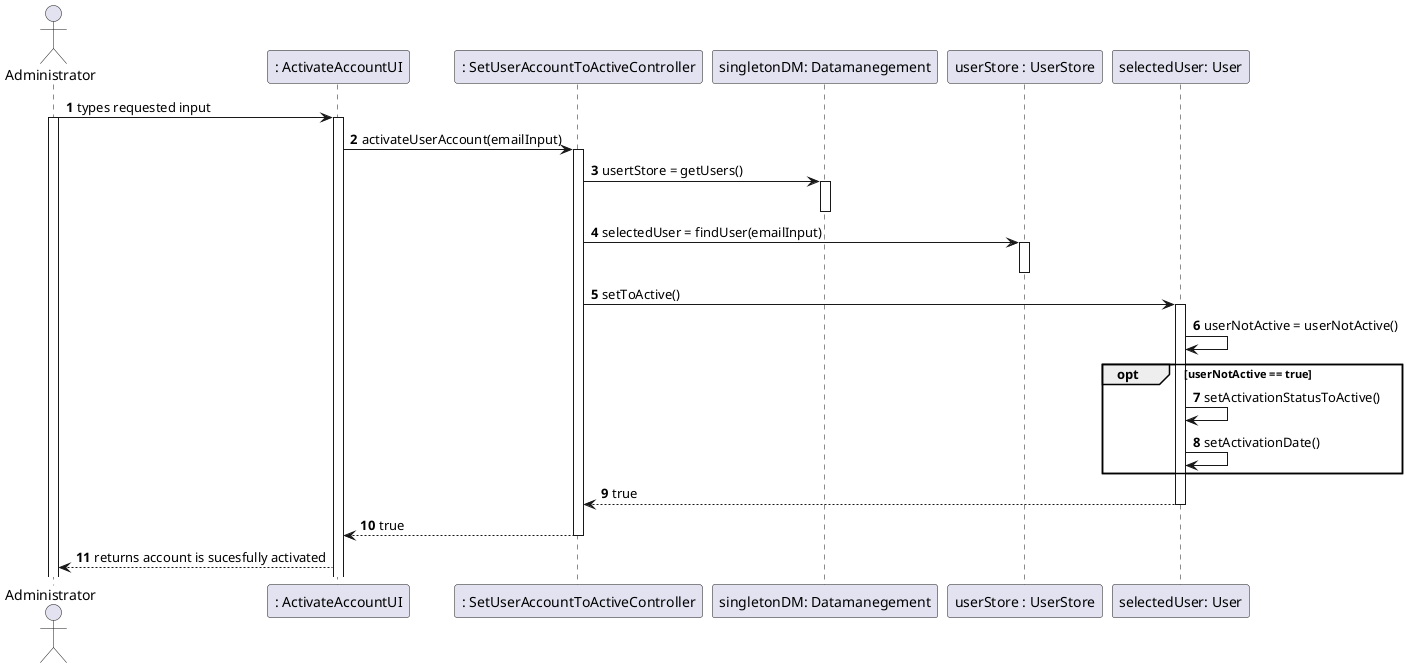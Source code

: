 @startuml
autonumber
actor Administrator
participant ": ActivateAccountUI"
participant ": SetUserAccountToActiveController"
participant "singletonDM: Datamanegement"
participant "userStore : UserStore"
participant "selectedUser: User"
Administrator -> ": ActivateAccountUI" : types requested input
activate Administrator
activate ": ActivateAccountUI"
": ActivateAccountUI" -> ": SetUserAccountToActiveController" : activateUserAccount(emailInput)
activate ": SetUserAccountToActiveController"
": SetUserAccountToActiveController" -> "singletonDM: Datamanegement" : usertStore = getUsers()
activate "singletonDM: Datamanegement"
deactivate "singletonDM: Datamanegement"
": SetUserAccountToActiveController" -> "userStore : UserStore" : selectedUser = findUser(emailInput)
activate "userStore : UserStore"
deactivate "userStore : UserStore"
": SetUserAccountToActiveController" -> "selectedUser: User" : setToActive()
activate "selectedUser: User"
"selectedUser: User" -> "selectedUser: User" : userNotActive = userNotActive()
opt userNotActive == true
"selectedUser: User" -> "selectedUser: User" : setActivationStatusToActive()
"selectedUser: User" -> "selectedUser: User" : setActivationDate()
end
"selectedUser: User" --> ": SetUserAccountToActiveController" : true
deactivate "selectedUser: User"
": SetUserAccountToActiveController" --> ": ActivateAccountUI" : true
deactivate ": SetUserAccountToActiveController"
": ActivateAccountUI" --> Administrator : returns account is sucesfully activated

@enduml